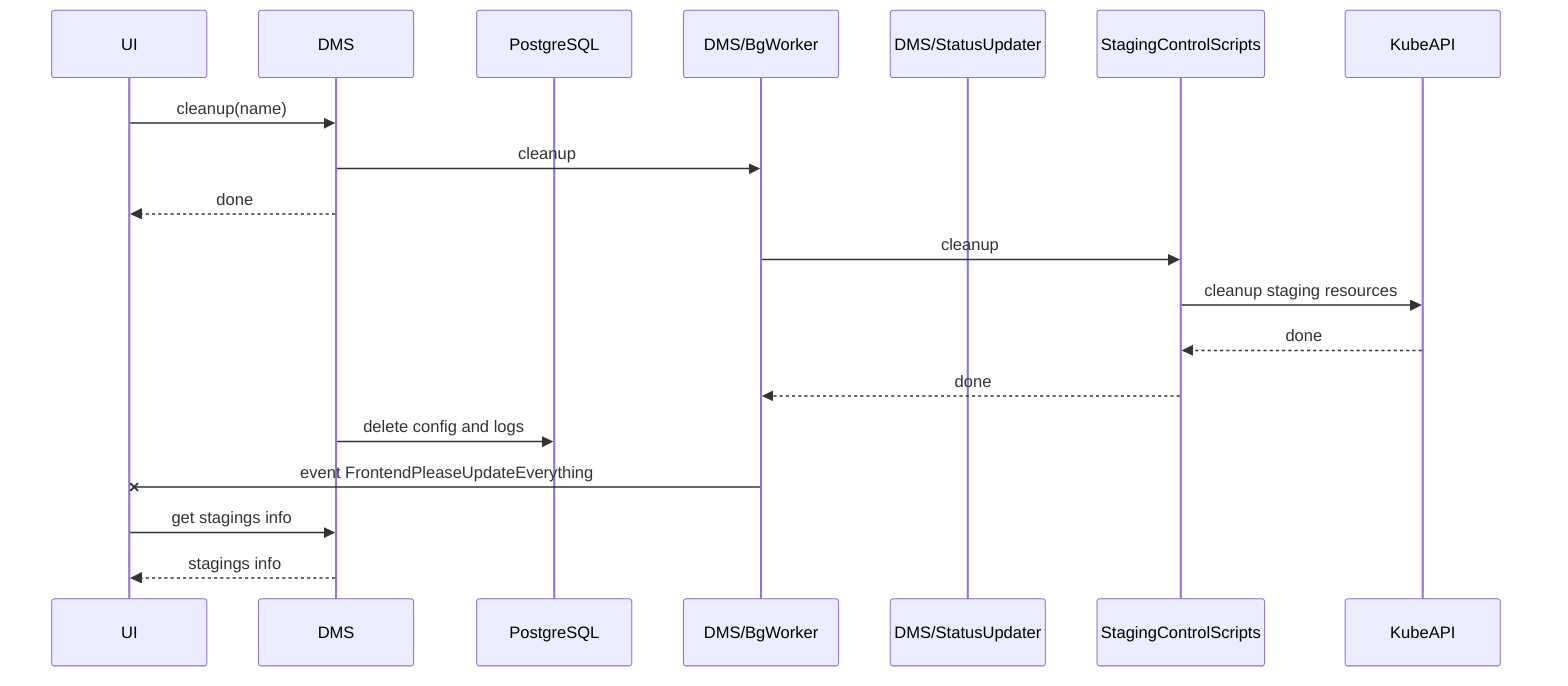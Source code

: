 sequenceDiagram
    participant UI
    participant DMS
    participant PostgreSQL
    participant DMS/BgWorker
    participant DMS/StatusUpdater
    participant StagingControlScripts
    participant KubeAPI
    UI->>DMS: cleanup(name)
    DMS->>DMS/BgWorker: cleanup
    DMS-->>UI: done
    DMS/BgWorker->>StagingControlScripts: cleanup
    StagingControlScripts->>KubeAPI: cleanup staging resources
    KubeAPI-->>StagingControlScripts: done
    StagingControlScripts-->>DMS/BgWorker: done
    DMS->>PostgreSQL: delete config and logs
    DMS/BgWorker-xUI: event FrontendPleaseUpdateEverything
    UI->>DMS: get stagings info
    DMS-->>UI: stagings info